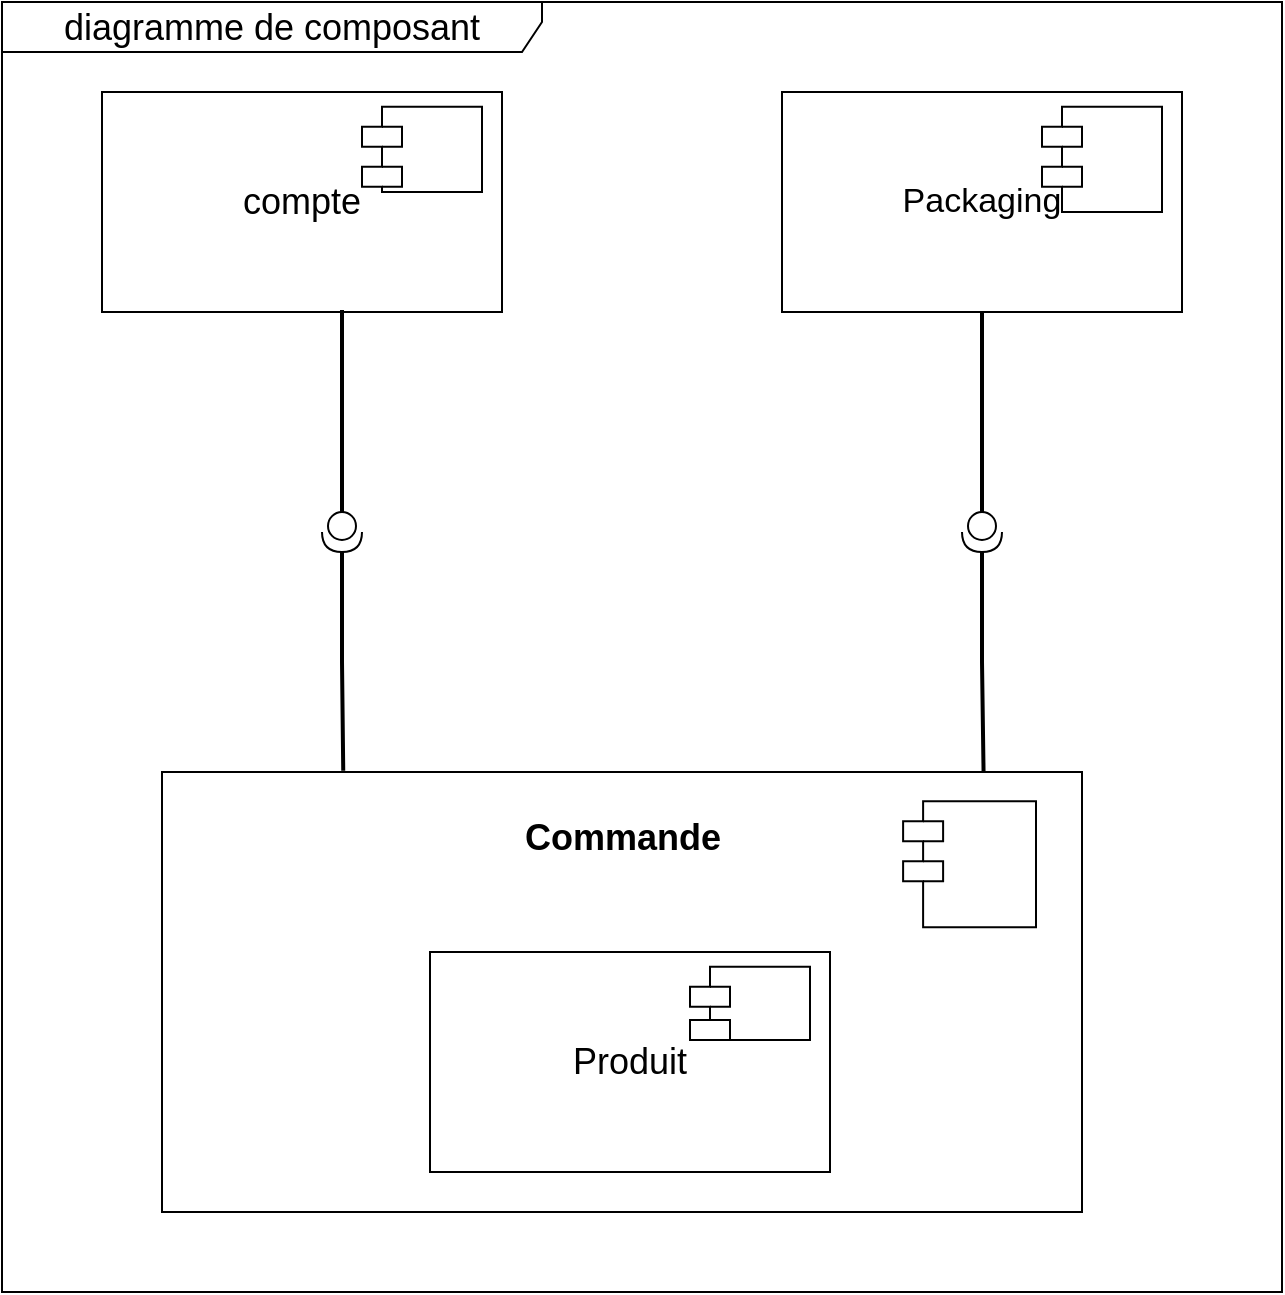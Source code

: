 <mxfile version="21.8.2" type="github">
  <diagram name="Page-1" id="c1clSyNlffM6hIzsCaj_">
    <mxGraphModel dx="1034" dy="726" grid="1" gridSize="10" guides="1" tooltips="1" connect="1" arrows="1" fold="1" page="1" pageScale="1" pageWidth="827" pageHeight="1169" math="0" shadow="0">
      <root>
        <mxCell id="0" />
        <mxCell id="1" parent="0" />
        <mxCell id="KFUqzXLgHkiOhpxwb7Rw-15" value="" style="group" parent="1" vertex="1" connectable="0">
          <mxGeometry x="150" y="180" width="200" height="110" as="geometry" />
        </mxCell>
        <mxCell id="KFUqzXLgHkiOhpxwb7Rw-2" value="&lt;font style=&quot;font-size: 18px;&quot;&gt;compte&lt;/font&gt;" style="rounded=0;whiteSpace=wrap;html=1;" parent="KFUqzXLgHkiOhpxwb7Rw-15" vertex="1">
          <mxGeometry width="200" height="110" as="geometry" />
        </mxCell>
        <mxCell id="KFUqzXLgHkiOhpxwb7Rw-1" value="" style="shape=module;align=left;spacingLeft=20;align=center;verticalAlign=top;whiteSpace=wrap;html=1;" parent="KFUqzXLgHkiOhpxwb7Rw-15" vertex="1">
          <mxGeometry x="130" y="7.33" width="60" height="42.67" as="geometry" />
        </mxCell>
        <mxCell id="KFUqzXLgHkiOhpxwb7Rw-44" value="" style="group" parent="1" vertex="1" connectable="0">
          <mxGeometry x="490" y="180" width="200" height="110" as="geometry" />
        </mxCell>
        <mxCell id="KFUqzXLgHkiOhpxwb7Rw-45" value="&lt;font style=&quot;font-size: 17px;&quot;&gt;Packaging&lt;/font&gt;" style="rounded=0;whiteSpace=wrap;html=1;" parent="KFUqzXLgHkiOhpxwb7Rw-44" vertex="1">
          <mxGeometry width="200" height="110" as="geometry" />
        </mxCell>
        <mxCell id="KFUqzXLgHkiOhpxwb7Rw-46" value="" style="shape=module;align=left;spacingLeft=20;align=center;verticalAlign=top;whiteSpace=wrap;html=1;" parent="KFUqzXLgHkiOhpxwb7Rw-44" vertex="1">
          <mxGeometry x="130" y="7.33" width="60" height="52.67" as="geometry" />
        </mxCell>
        <mxCell id="KFUqzXLgHkiOhpxwb7Rw-47" value="" style="group" parent="1" vertex="1" connectable="0">
          <mxGeometry x="180" y="520" width="460" height="220" as="geometry" />
        </mxCell>
        <mxCell id="KFUqzXLgHkiOhpxwb7Rw-48" value="" style="rounded=0;whiteSpace=wrap;html=1;" parent="KFUqzXLgHkiOhpxwb7Rw-47" vertex="1">
          <mxGeometry width="460.0" height="220" as="geometry" />
        </mxCell>
        <mxCell id="KFUqzXLgHkiOhpxwb7Rw-49" value="" style="shape=module;align=left;spacingLeft=20;align=center;verticalAlign=top;whiteSpace=wrap;html=1;" parent="KFUqzXLgHkiOhpxwb7Rw-47" vertex="1">
          <mxGeometry x="370.556" y="14.662" width="66.444" height="62.985" as="geometry" />
        </mxCell>
        <mxCell id="KFUqzXLgHkiOhpxwb7Rw-51" value="" style="group" parent="KFUqzXLgHkiOhpxwb7Rw-47" vertex="1" connectable="0">
          <mxGeometry x="134" y="90" width="200" height="110" as="geometry" />
        </mxCell>
        <mxCell id="KFUqzXLgHkiOhpxwb7Rw-52" value="&lt;font style=&quot;font-size: 18px;&quot;&gt;Produit&lt;/font&gt;" style="rounded=0;whiteSpace=wrap;html=1;" parent="KFUqzXLgHkiOhpxwb7Rw-51" vertex="1">
          <mxGeometry width="200" height="110" as="geometry" />
        </mxCell>
        <mxCell id="KFUqzXLgHkiOhpxwb7Rw-53" value="" style="shape=module;align=left;spacingLeft=20;align=center;verticalAlign=top;whiteSpace=wrap;html=1;" parent="KFUqzXLgHkiOhpxwb7Rw-51" vertex="1">
          <mxGeometry x="130" y="7.333" width="60" height="36.667" as="geometry" />
        </mxCell>
        <mxCell id="KFUqzXLgHkiOhpxwb7Rw-62" value="&lt;font style=&quot;font-size: 18px;&quot;&gt;Commande&lt;/font&gt;" style="text;align=center;fontStyle=1;verticalAlign=middle;spacingLeft=3;spacingRight=3;strokeColor=none;rotatable=0;points=[[0,0.5],[1,0.5]];portConstraint=eastwest;html=1;" parent="KFUqzXLgHkiOhpxwb7Rw-47" vertex="1">
          <mxGeometry x="190" y="20" width="80" height="26" as="geometry" />
        </mxCell>
        <mxCell id="KFUqzXLgHkiOhpxwb7Rw-57" style="edgeStyle=orthogonalEdgeStyle;rounded=0;orthogonalLoop=1;jettySize=auto;html=1;exitX=1;exitY=0.5;exitDx=0;exitDy=0;exitPerimeter=0;entryX=0.197;entryY=-0.003;entryDx=0;entryDy=0;entryPerimeter=0;strokeWidth=2;endArrow=none;endFill=0;" parent="1" source="KFUqzXLgHkiOhpxwb7Rw-54" target="KFUqzXLgHkiOhpxwb7Rw-48" edge="1">
          <mxGeometry relative="1" as="geometry" />
        </mxCell>
        <mxCell id="KFUqzXLgHkiOhpxwb7Rw-58" style="edgeStyle=orthogonalEdgeStyle;rounded=0;orthogonalLoop=1;jettySize=auto;html=1;exitX=0;exitY=0.5;exitDx=0;exitDy=0;exitPerimeter=0;entryX=0.6;entryY=0.991;entryDx=0;entryDy=0;entryPerimeter=0;endArrow=none;endFill=0;strokeWidth=2;" parent="1" source="KFUqzXLgHkiOhpxwb7Rw-54" target="KFUqzXLgHkiOhpxwb7Rw-2" edge="1">
          <mxGeometry relative="1" as="geometry" />
        </mxCell>
        <mxCell id="KFUqzXLgHkiOhpxwb7Rw-54" value="" style="shape=providedRequiredInterface;html=1;verticalLabelPosition=bottom;sketch=0;rotation=90;" parent="1" vertex="1">
          <mxGeometry x="260" y="390" width="20" height="20" as="geometry" />
        </mxCell>
        <mxCell id="KFUqzXLgHkiOhpxwb7Rw-59" style="edgeStyle=orthogonalEdgeStyle;rounded=0;orthogonalLoop=1;jettySize=auto;html=1;exitX=1;exitY=0.5;exitDx=0;exitDy=0;exitPerimeter=0;entryX=0.893;entryY=-0.001;entryDx=0;entryDy=0;entryPerimeter=0;strokeWidth=2;endArrow=none;endFill=0;" parent="1" source="KFUqzXLgHkiOhpxwb7Rw-55" target="KFUqzXLgHkiOhpxwb7Rw-48" edge="1">
          <mxGeometry relative="1" as="geometry" />
        </mxCell>
        <mxCell id="KFUqzXLgHkiOhpxwb7Rw-60" style="edgeStyle=orthogonalEdgeStyle;rounded=0;orthogonalLoop=1;jettySize=auto;html=1;exitX=0;exitY=0.5;exitDx=0;exitDy=0;exitPerimeter=0;entryX=0.5;entryY=1;entryDx=0;entryDy=0;endArrow=none;endFill=0;strokeWidth=2;" parent="1" source="KFUqzXLgHkiOhpxwb7Rw-55" target="KFUqzXLgHkiOhpxwb7Rw-45" edge="1">
          <mxGeometry relative="1" as="geometry" />
        </mxCell>
        <mxCell id="KFUqzXLgHkiOhpxwb7Rw-55" value="" style="shape=providedRequiredInterface;html=1;verticalLabelPosition=bottom;sketch=0;rotation=90;" parent="1" vertex="1">
          <mxGeometry x="580" y="390" width="20" height="20" as="geometry" />
        </mxCell>
        <mxCell id="KFUqzXLgHkiOhpxwb7Rw-61" value="&lt;font style=&quot;font-size: 18px;&quot;&gt;diagramme de composant&lt;/font&gt;" style="shape=umlFrame;whiteSpace=wrap;html=1;pointerEvents=0;width=270;height=25;" parent="1" vertex="1">
          <mxGeometry x="100" y="135" width="640" height="645" as="geometry" />
        </mxCell>
      </root>
    </mxGraphModel>
  </diagram>
</mxfile>
